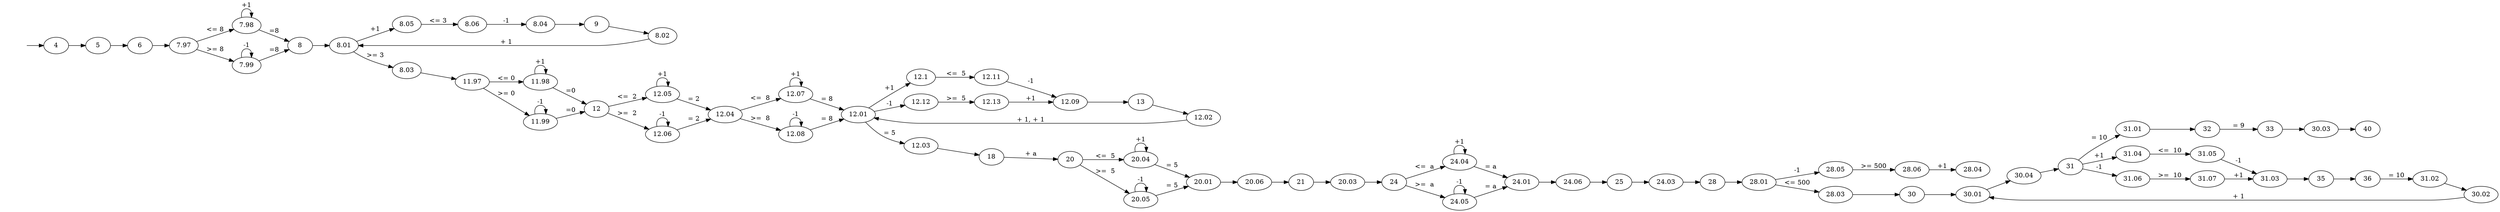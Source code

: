 digraph G {
		rankdir=LR
		Q0[label="4"];
		Q1[label="5"];
		Q2[label="6"];
		Q3[label="8"];
		Q4[label="7.97"];
		Q5[label="7.98"];
		Q6[label="7.99"];
		Q7[label="8.01"];
		Q8[label="8.04"];
		Q9[label="9"];
		Q10[label="8.02"];
		Q11[label="8.05"];
		Q12[label="8.06"];
		Q13[label="8.03"];
		Q14[label="12"];
		Q15[label="11.97"];
		Q16[label="11.98"];
		Q17[label="11.99"];
		Q18[label="12.01"];
		Q19[label="12.04"];
		Q20[label="12.05"];
		Q21[label="12.06"];
		Q22[label="12.07"];
		Q23[label="12.08"];
		Q24[label="12.09"];
		Q25[label="13"];
		Q26[label="12.02"];
		Q27[label="12.1"];
		Q28[label="12.11"];
		Q29[label="12.12"];
		Q30[label="12.13"];
		Q31[label="12.03"];
		Q32[label="18"];
		Q33[label="20"];
		Q34[label="20.01"];
		Q35[label="20.04"];
		Q36[label="20.05"];
		Q37[label="20.06"];
		Q38[label="21"];
		Q39[label="20.03"];
		Q40[label="24"];
		Q41[label="24.01"];
		Q42[label="24.04"];
		Q43[label="24.05"];
		Q44[label="24.06"];
		Q45[label="25"];
		Q46[label="24.03"];
		Q47[label="28"];
		Q48[label="28.01"];
		Q49[label="28.04"];
		Q50[label="28.05"];
		Q51[label="28.06"];
		Q52[label="28.03"];
		Q53[label="30"];
		Q54[label="30.01"];
		Q55[label="30.04"];
		Q56[label="31"];
		Q57[label="31.01"];
		Q58[label="32"];
		Q59[label="33"];
		Q60[label="31.03"];
		Q61[label="35"];
		Q62[label="36"];
		Q63[label="31.04"];
		Q64[label="31.05"];
		Q65[label="31.06"];
		Q66[label="31.07"];
		Q67[label="31.02"];
		Q68[label="30.02"];
		Q69[label="30.03"];
		Q70[label="40"];
		Qi[style=invis];
		Qi -> Q0 [label=""]
		Q0 -> Q1 [label=""]
		Q1 -> Q2 [label=""]
		Q4 -> Q5 [label="<= 8"]
		Q5 -> Q5 [label="+1"]
		Q5 -> Q3 [label="=8"]
		Q4 -> Q6 [label=">= 8"]
		Q6 -> Q6 [label="-1"]
		Q6 -> Q3 [label="=8"]
		Q2 -> Q4 [label=""]
		Q3 -> Q7 [label=""]
		Q8 -> Q9 [label=""]
		Q9 -> Q10 [label=""]
		Q10 -> Q7 [label="+ 1"]
		Q7 -> Q11 [label="+1"]
		Q11 -> Q12 [label="<= 3"]
		Q12 -> Q8 [label="-1"]
		Q7 -> Q13 [label=">= 3"]
		Q15 -> Q16 [label="<= 0"]
		Q16 -> Q16 [label="+1"]
		Q16 -> Q14 [label="=0"]
		Q15 -> Q17 [label=">= 0"]
		Q17 -> Q17 [label="-1"]
		Q17 -> Q14 [label="=0"]
		Q13 -> Q15 [label=""]
		Q14 -> Q20 [label="<=  2"]
		Q20 -> Q20 [label="+1"]
		Q20 -> Q19 [label="= 2"]
		Q14 -> Q21 [label=">=  2"]
		Q21 -> Q21 [label="-1"]
		Q21 -> Q19 [label="= 2"]
		Q19 -> Q22 [label="<=  8"]
		Q22 -> Q22 [label="+1"]
		Q22 -> Q18 [label="= 8"]
		Q19 -> Q23 [label=">=  8"]
		Q23 -> Q23 [label="-1"]
		Q23 -> Q18 [label="= 8"]
		Q24 -> Q25 [label=""]
		Q25 -> Q26 [label=""]
		Q26 -> Q18 [label="+ 1, + 1"]
		Q18 -> Q27 [label="+1"]
		Q27 -> Q28 [label="<=  5"]
		Q28 -> Q24 [label="-1"]
		Q18 -> Q29 [label="-1"]
		Q29 -> Q30 [label=">=  5"]
		Q30 -> Q24 [label="+1"]
		Q18 -> Q31 [label="= 5"]
		Q31 -> Q32 [label=""]
		Q32 -> Q33 [label="+ a"]
		Q33 -> Q35 [label="<=  5"]
		Q35 -> Q35 [label="+1"]
		Q35 -> Q34 [label="= 5"]
		Q33 -> Q36 [label=">=  5"]
		Q36 -> Q36 [label="-1"]
		Q36 -> Q34 [label="= 5"]
		Q37 -> Q38 [label=""]
		Q38 -> Q39 [label=""]
		Q34 -> Q37 [label=""]
		Q39 -> Q40 [label=""]
		Q40 -> Q42 [label="<=  a"]
		Q42 -> Q42 [label="+1"]
		Q42 -> Q41 [label="= a"]
		Q40 -> Q43 [label=">=  a"]
		Q43 -> Q43 [label="-1"]
		Q43 -> Q41 [label="= a"]
		Q44 -> Q45 [label=""]
		Q45 -> Q46 [label=""]
		Q41 -> Q44 [label=""]
		Q46 -> Q47 [label=""]
		Q47 -> Q48 [label=""]
		Q48 -> Q50 [label="-1"]
		Q50 -> Q51 [label=">= 500"]
		Q51 -> Q49 [label="+1"]
		Q48 -> Q52 [label="<= 500"]
		Q52 -> Q53 [label=""]
		Q53 -> Q54 [label=""]
		Q55 -> Q56 [label=""]
		Q57 -> Q58 [label=""]
		Q58 -> Q59 [label="= 9"]
		Q59 -> Q69 [label=""]
		Q60 -> Q61 [label=""]
		Q61 -> Q62 [label=""]
		Q62 -> Q67 [label="= 10"]
		Q56 -> Q57 [label="= 10"]
		Q56 -> Q63 [label="+1"]
		Q63 -> Q64 [label="<=  10"]
		Q64 -> Q60 [label="-1"]
		Q56 -> Q65 [label="-1"]
		Q65 -> Q66 [label=">=  10"]
		Q66 -> Q60 [label="+1"]
		Q67 -> Q68 [label=""]
		Q68 -> Q54 [label="+ 1"]
		Q54 -> Q55 [label=""]
		Q69 -> Q70 [label=""]
		
}